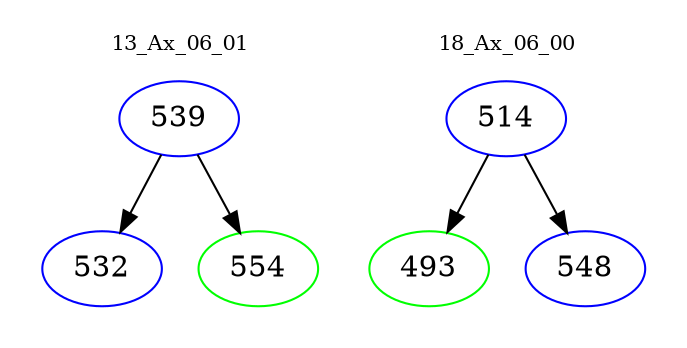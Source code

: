 digraph{
subgraph cluster_0 {
color = white
label = "13_Ax_06_01";
fontsize=10;
T0_539 [label="539", color="blue"]
T0_539 -> T0_532 [color="black"]
T0_532 [label="532", color="blue"]
T0_539 -> T0_554 [color="black"]
T0_554 [label="554", color="green"]
}
subgraph cluster_1 {
color = white
label = "18_Ax_06_00";
fontsize=10;
T1_514 [label="514", color="blue"]
T1_514 -> T1_493 [color="black"]
T1_493 [label="493", color="green"]
T1_514 -> T1_548 [color="black"]
T1_548 [label="548", color="blue"]
}
}
